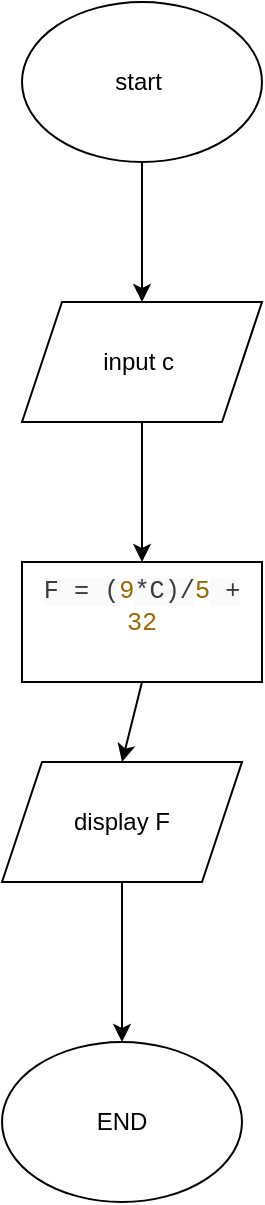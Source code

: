 <mxfile version="21.1.4" type="github">
  <diagram id="C5RBs43oDa-KdzZeNtuy" name="Page-1">
    <mxGraphModel dx="1434" dy="707" grid="1" gridSize="10" guides="1" tooltips="1" connect="1" arrows="1" fold="1" page="1" pageScale="1" pageWidth="827" pageHeight="1169" math="0" shadow="0">
      <root>
        <mxCell id="WIyWlLk6GJQsqaUBKTNV-0" />
        <mxCell id="WIyWlLk6GJQsqaUBKTNV-1" parent="WIyWlLk6GJQsqaUBKTNV-0" />
        <mxCell id="fiBhUs1Sg3TDUJx_u3KQ-0" value="start&lt;span style=&quot;white-space: pre;&quot;&gt;	&lt;/span&gt;" style="ellipse;whiteSpace=wrap;html=1;" vertex="1" parent="WIyWlLk6GJQsqaUBKTNV-1">
          <mxGeometry x="110" y="50" width="120" height="80" as="geometry" />
        </mxCell>
        <mxCell id="fiBhUs1Sg3TDUJx_u3KQ-1" value="input c&lt;span style=&quot;white-space: pre;&quot;&gt;	&lt;/span&gt;" style="shape=parallelogram;perimeter=parallelogramPerimeter;whiteSpace=wrap;html=1;fixedSize=1;" vertex="1" parent="WIyWlLk6GJQsqaUBKTNV-1">
          <mxGeometry x="110" y="200" width="120" height="60" as="geometry" />
        </mxCell>
        <mxCell id="fiBhUs1Sg3TDUJx_u3KQ-2" value="&#xa;&lt;span style=&quot;color: rgb(56, 58, 66); font-family: SFMono-Regular, Menlo, Monaco, Consolas, &amp;quot;Liberation Mono&amp;quot;, &amp;quot;Courier New&amp;quot;, monospace; font-size: 12.6px; font-style: normal; font-variant-ligatures: normal; font-variant-caps: normal; font-weight: 400; letter-spacing: normal; orphans: 2; text-align: left; text-indent: 0px; text-transform: none; widows: 2; word-spacing: 0px; -webkit-text-stroke-width: 0px; background-color: rgb(250, 250, 250); text-decoration-thickness: initial; text-decoration-style: initial; text-decoration-color: initial; float: none; display: inline !important;&quot;&gt; F = (&lt;/span&gt;&lt;span style=&quot;box-sizing: border-box; color: rgb(152, 104, 1); font-family: SFMono-Regular, Menlo, Monaco, Consolas, &amp;quot;Liberation Mono&amp;quot;, &amp;quot;Courier New&amp;quot;, monospace; font-size: 12.6px; font-style: normal; font-variant-ligatures: normal; font-variant-caps: normal; font-weight: 400; letter-spacing: normal; orphans: 2; text-align: left; text-indent: 0px; text-transform: none; widows: 2; word-spacing: 0px; -webkit-text-stroke-width: 0px; text-decoration-thickness: initial; text-decoration-style: initial; text-decoration-color: initial;&quot; class=&quot;hljs-number&quot;&gt;&lt;span style=&quot;box-sizing: border-box; color: rgb(152, 104, 1);&quot; class=&quot;hljs-number&quot;&gt;9&lt;/span&gt;&lt;/span&gt;&lt;span style=&quot;color: rgb(56, 58, 66); font-family: SFMono-Regular, Menlo, Monaco, Consolas, &amp;quot;Liberation Mono&amp;quot;, &amp;quot;Courier New&amp;quot;, monospace; font-size: 12.6px; font-style: normal; font-variant-ligatures: normal; font-variant-caps: normal; font-weight: 400; letter-spacing: normal; orphans: 2; text-align: left; text-indent: 0px; text-transform: none; widows: 2; word-spacing: 0px; -webkit-text-stroke-width: 0px; background-color: rgb(250, 250, 250); text-decoration-thickness: initial; text-decoration-style: initial; text-decoration-color: initial; float: none; display: inline !important;&quot;&gt;*C)/&lt;/span&gt;&lt;span style=&quot;box-sizing: border-box; color: rgb(152, 104, 1); font-family: SFMono-Regular, Menlo, Monaco, Consolas, &amp;quot;Liberation Mono&amp;quot;, &amp;quot;Courier New&amp;quot;, monospace; font-size: 12.6px; font-style: normal; font-variant-ligatures: normal; font-variant-caps: normal; font-weight: 400; letter-spacing: normal; orphans: 2; text-align: left; text-indent: 0px; text-transform: none; widows: 2; word-spacing: 0px; -webkit-text-stroke-width: 0px; text-decoration-thickness: initial; text-decoration-style: initial; text-decoration-color: initial;&quot; class=&quot;hljs-number&quot;&gt;&lt;span style=&quot;box-sizing: border-box; color: rgb(152, 104, 1);&quot; class=&quot;hljs-number&quot;&gt;5&lt;/span&gt;&lt;/span&gt;&lt;span style=&quot;color: rgb(56, 58, 66); font-family: SFMono-Regular, Menlo, Monaco, Consolas, &amp;quot;Liberation Mono&amp;quot;, &amp;quot;Courier New&amp;quot;, monospace; font-size: 12.6px; font-style: normal; font-variant-ligatures: normal; font-variant-caps: normal; font-weight: 400; letter-spacing: normal; orphans: 2; text-align: left; text-indent: 0px; text-transform: none; widows: 2; word-spacing: 0px; -webkit-text-stroke-width: 0px; background-color: rgb(250, 250, 250); text-decoration-thickness: initial; text-decoration-style: initial; text-decoration-color: initial; float: none; display: inline !important;&quot;&gt; + &lt;/span&gt;&lt;span style=&quot;box-sizing: border-box; color: rgb(152, 104, 1); font-family: SFMono-Regular, Menlo, Monaco, Consolas, &amp;quot;Liberation Mono&amp;quot;, &amp;quot;Courier New&amp;quot;, monospace; font-size: 12.6px; font-style: normal; font-variant-ligatures: normal; font-variant-caps: normal; font-weight: 400; letter-spacing: normal; orphans: 2; text-align: left; text-indent: 0px; text-transform: none; widows: 2; word-spacing: 0px; -webkit-text-stroke-width: 0px; text-decoration-thickness: initial; text-decoration-style: initial; text-decoration-color: initial;&quot; class=&quot;hljs-number&quot;&gt;&lt;span style=&quot;box-sizing: border-box; color: rgb(152, 104, 1);&quot; class=&quot;hljs-number&quot;&gt;32&lt;/span&gt;&lt;/span&gt;&#xa;&#xa;" style="rounded=0;whiteSpace=wrap;html=1;" vertex="1" parent="WIyWlLk6GJQsqaUBKTNV-1">
          <mxGeometry x="110" y="330" width="120" height="60" as="geometry" />
        </mxCell>
        <mxCell id="fiBhUs1Sg3TDUJx_u3KQ-3" value="display F" style="shape=parallelogram;perimeter=parallelogramPerimeter;whiteSpace=wrap;html=1;fixedSize=1;" vertex="1" parent="WIyWlLk6GJQsqaUBKTNV-1">
          <mxGeometry x="100" y="430" width="120" height="60" as="geometry" />
        </mxCell>
        <mxCell id="fiBhUs1Sg3TDUJx_u3KQ-4" value="END" style="ellipse;whiteSpace=wrap;html=1;" vertex="1" parent="WIyWlLk6GJQsqaUBKTNV-1">
          <mxGeometry x="100" y="570" width="120" height="80" as="geometry" />
        </mxCell>
        <mxCell id="fiBhUs1Sg3TDUJx_u3KQ-7" value="" style="endArrow=classic;html=1;rounded=0;entryX=0.5;entryY=0;entryDx=0;entryDy=0;exitX=0.5;exitY=1;exitDx=0;exitDy=0;" edge="1" parent="WIyWlLk6GJQsqaUBKTNV-1" source="fiBhUs1Sg3TDUJx_u3KQ-0" target="fiBhUs1Sg3TDUJx_u3KQ-1">
          <mxGeometry width="50" height="50" relative="1" as="geometry">
            <mxPoint x="390" y="410" as="sourcePoint" />
            <mxPoint x="440" y="360" as="targetPoint" />
            <Array as="points" />
          </mxGeometry>
        </mxCell>
        <mxCell id="fiBhUs1Sg3TDUJx_u3KQ-8" value="" style="endArrow=classic;html=1;rounded=0;exitX=0.5;exitY=1;exitDx=0;exitDy=0;" edge="1" parent="WIyWlLk6GJQsqaUBKTNV-1" source="fiBhUs1Sg3TDUJx_u3KQ-1" target="fiBhUs1Sg3TDUJx_u3KQ-2">
          <mxGeometry width="50" height="50" relative="1" as="geometry">
            <mxPoint x="390" y="410" as="sourcePoint" />
            <mxPoint x="440" y="360" as="targetPoint" />
          </mxGeometry>
        </mxCell>
        <mxCell id="fiBhUs1Sg3TDUJx_u3KQ-9" value="" style="endArrow=classic;html=1;rounded=0;exitX=0.5;exitY=1;exitDx=0;exitDy=0;entryX=0.5;entryY=0;entryDx=0;entryDy=0;" edge="1" parent="WIyWlLk6GJQsqaUBKTNV-1" source="fiBhUs1Sg3TDUJx_u3KQ-3" target="fiBhUs1Sg3TDUJx_u3KQ-4">
          <mxGeometry width="50" height="50" relative="1" as="geometry">
            <mxPoint x="390" y="410" as="sourcePoint" />
            <mxPoint x="440" y="360" as="targetPoint" />
          </mxGeometry>
        </mxCell>
        <mxCell id="fiBhUs1Sg3TDUJx_u3KQ-10" value="" style="endArrow=classic;html=1;rounded=0;exitX=0.5;exitY=1;exitDx=0;exitDy=0;entryX=0.5;entryY=0;entryDx=0;entryDy=0;" edge="1" parent="WIyWlLk6GJQsqaUBKTNV-1" source="fiBhUs1Sg3TDUJx_u3KQ-2" target="fiBhUs1Sg3TDUJx_u3KQ-3">
          <mxGeometry width="50" height="50" relative="1" as="geometry">
            <mxPoint x="390" y="410" as="sourcePoint" />
            <mxPoint x="440" y="360" as="targetPoint" />
          </mxGeometry>
        </mxCell>
      </root>
    </mxGraphModel>
  </diagram>
</mxfile>
